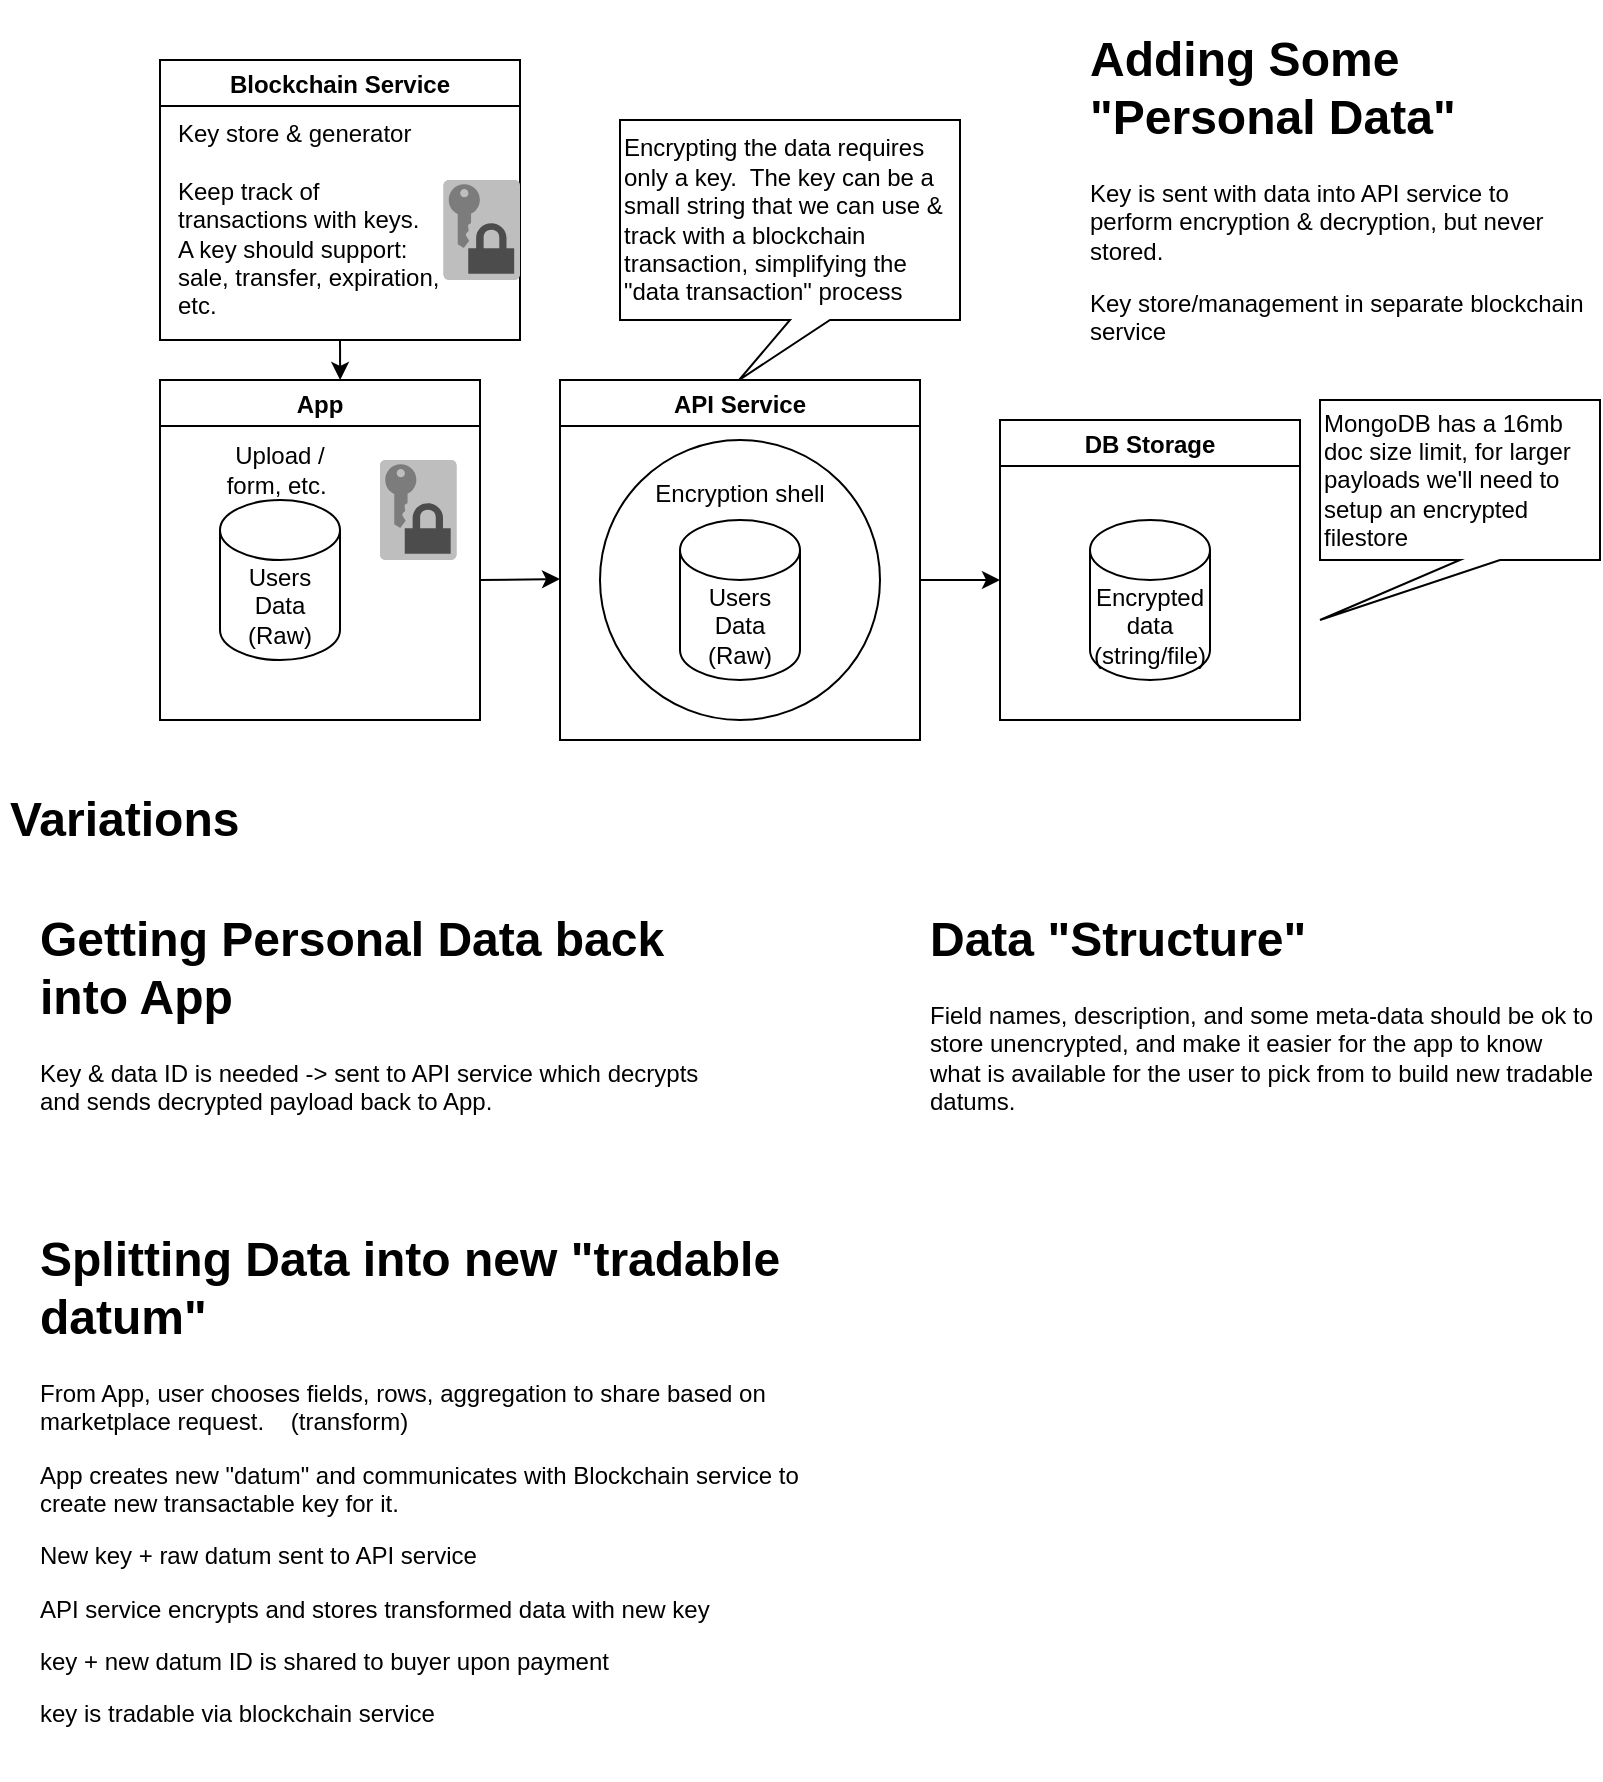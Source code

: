 <mxfile version="20.3.2" type="github">
  <diagram id="OfR1z2HdEINGrl3k-H7I" name="Page-1">
    <mxGraphModel dx="1107" dy="787" grid="1" gridSize="10" guides="1" tooltips="1" connect="1" arrows="1" fold="1" page="1" pageScale="1" pageWidth="850" pageHeight="1100" math="0" shadow="0">
      <root>
        <mxCell id="0" />
        <mxCell id="1" parent="0" />
        <mxCell id="JGA2fAvb3s3VT_MG2sKA-1" value="Users Data (Raw)" style="shape=cylinder3;whiteSpace=wrap;html=1;boundedLbl=1;backgroundOutline=1;size=15;" vertex="1" parent="1">
          <mxGeometry x="130" y="250" width="60" height="80" as="geometry" />
        </mxCell>
        <mxCell id="JGA2fAvb3s3VT_MG2sKA-2" value="" style="endArrow=classic;html=1;rounded=0;" edge="1" parent="1">
          <mxGeometry width="50" height="50" relative="1" as="geometry">
            <mxPoint x="260" y="290" as="sourcePoint" />
            <mxPoint x="300" y="289.5" as="targetPoint" />
          </mxGeometry>
        </mxCell>
        <mxCell id="JGA2fAvb3s3VT_MG2sKA-5" value="Encrypting the data requires only a key.&amp;nbsp; The key can be a small string that we can use &amp;amp; track with a blockchain transaction, simplifying the &quot;data transaction&quot; process" style="shape=callout;whiteSpace=wrap;html=1;perimeter=calloutPerimeter;position2=0.35;align=left;" vertex="1" parent="1">
          <mxGeometry x="330" y="60" width="170" height="130" as="geometry" />
        </mxCell>
        <mxCell id="JGA2fAvb3s3VT_MG2sKA-6" value="" style="endArrow=classic;html=1;rounded=0;" edge="1" parent="1">
          <mxGeometry width="50" height="50" relative="1" as="geometry">
            <mxPoint x="480" y="290" as="sourcePoint" />
            <mxPoint x="520" y="290" as="targetPoint" />
          </mxGeometry>
        </mxCell>
        <mxCell id="JGA2fAvb3s3VT_MG2sKA-10" value="DB Storage" style="swimlane;" vertex="1" parent="1">
          <mxGeometry x="520" y="210" width="150" height="150" as="geometry">
            <mxRectangle x="545" y="210" width="150" height="30" as="alternateBounds" />
          </mxGeometry>
        </mxCell>
        <mxCell id="JGA2fAvb3s3VT_MG2sKA-7" value="Encrypted data (string/file)" style="shape=cylinder3;whiteSpace=wrap;html=1;boundedLbl=1;backgroundOutline=1;size=15;" vertex="1" parent="JGA2fAvb3s3VT_MG2sKA-10">
          <mxGeometry x="45" y="50" width="60" height="80" as="geometry" />
        </mxCell>
        <mxCell id="JGA2fAvb3s3VT_MG2sKA-13" value="&lt;h1&gt;Variations&lt;/h1&gt;" style="text;html=1;strokeColor=none;fillColor=none;spacing=5;spacingTop=-20;whiteSpace=wrap;overflow=hidden;rounded=0;" vertex="1" parent="1">
          <mxGeometry x="20" y="390" width="190" height="70" as="geometry" />
        </mxCell>
        <mxCell id="JGA2fAvb3s3VT_MG2sKA-23" value="App" style="swimlane;startSize=23;" vertex="1" parent="1">
          <mxGeometry x="100" y="190" width="160" height="170" as="geometry" />
        </mxCell>
        <mxCell id="JGA2fAvb3s3VT_MG2sKA-9" value="" style="outlineConnect=0;dashed=0;verticalLabelPosition=bottom;verticalAlign=top;align=center;html=1;shape=mxgraph.aws3.data_encryption_key;fillColor=#7D7C7C;gradientColor=none;" vertex="1" parent="JGA2fAvb3s3VT_MG2sKA-23">
          <mxGeometry x="110" y="40" width="38.25" height="50" as="geometry" />
        </mxCell>
        <mxCell id="JGA2fAvb3s3VT_MG2sKA-25" value="Upload / form, etc.&amp;nbsp;" style="text;html=1;strokeColor=none;fillColor=none;align=center;verticalAlign=middle;whiteSpace=wrap;rounded=0;" vertex="1" parent="JGA2fAvb3s3VT_MG2sKA-23">
          <mxGeometry x="30" y="30" width="60" height="30" as="geometry" />
        </mxCell>
        <mxCell id="JGA2fAvb3s3VT_MG2sKA-31" value="API Service" style="swimlane;startSize=23;" vertex="1" parent="1">
          <mxGeometry x="300" y="190" width="180" height="180" as="geometry">
            <mxRectangle x="545" y="210" width="150" height="30" as="alternateBounds" />
          </mxGeometry>
        </mxCell>
        <mxCell id="JGA2fAvb3s3VT_MG2sKA-3" value="Encryption shell&lt;br&gt;&lt;br&gt;&lt;br&gt;&lt;br&gt;&lt;br&gt;&lt;br&gt;&lt;br&gt;" style="ellipse;whiteSpace=wrap;html=1;aspect=fixed;" vertex="1" parent="JGA2fAvb3s3VT_MG2sKA-31">
          <mxGeometry x="20" y="30" width="140" height="140" as="geometry" />
        </mxCell>
        <mxCell id="JGA2fAvb3s3VT_MG2sKA-4" value="Users Data (Raw)" style="shape=cylinder3;whiteSpace=wrap;html=1;boundedLbl=1;backgroundOutline=1;size=15;" vertex="1" parent="JGA2fAvb3s3VT_MG2sKA-31">
          <mxGeometry x="60" y="70" width="60" height="80" as="geometry" />
        </mxCell>
        <mxCell id="JGA2fAvb3s3VT_MG2sKA-34" value="&lt;h1&gt;Adding Some &quot;Personal Data&quot;&amp;nbsp;&lt;/h1&gt;&lt;p&gt;Key is sent with data into API service to perform encryption &amp;amp; decryption, but never stored.&lt;/p&gt;&lt;p&gt;Key store/management in separate blockchain service&lt;/p&gt;" style="text;html=1;strokeColor=none;fillColor=none;spacing=5;spacingTop=-20;whiteSpace=wrap;overflow=hidden;rounded=0;" vertex="1" parent="1">
          <mxGeometry x="560" y="10" width="260" height="180" as="geometry" />
        </mxCell>
        <mxCell id="JGA2fAvb3s3VT_MG2sKA-35" value="&lt;h1&gt;Getting Personal Data back into App&amp;nbsp;&lt;/h1&gt;&lt;p&gt;Key &amp;amp; data ID is needed -&amp;gt; sent to API service which decrypts and sends decrypted payload back to App.&amp;nbsp;&lt;/p&gt;&lt;p&gt;&lt;br&gt;&lt;/p&gt;" style="text;html=1;strokeColor=none;fillColor=none;spacing=5;spacingTop=-20;whiteSpace=wrap;overflow=hidden;rounded=0;" vertex="1" parent="1">
          <mxGeometry x="35" y="450" width="345" height="150" as="geometry" />
        </mxCell>
        <mxCell id="JGA2fAvb3s3VT_MG2sKA-36" value="&lt;h1&gt;Splitting Data into new &quot;tradable datum&quot;&amp;nbsp;&lt;/h1&gt;&lt;p&gt;From App, user chooses fields, rows, aggregation to share based on marketplace request.&amp;nbsp; &amp;nbsp; (transform)&lt;/p&gt;&lt;p&gt;App creates new &quot;datum&quot; and communicates with Blockchain service to create new transactable key for it.&lt;/p&gt;&lt;p&gt;New key + raw datum sent to API service&lt;/p&gt;&lt;p&gt;API service encrypts and stores transformed data with new key&lt;/p&gt;&lt;p&gt;key + new datum ID is shared to buyer upon payment&lt;/p&gt;&lt;p&gt;key is tradable via blockchain service&lt;/p&gt;" style="text;html=1;strokeColor=none;fillColor=none;spacing=5;spacingTop=-20;whiteSpace=wrap;overflow=hidden;rounded=0;" vertex="1" parent="1">
          <mxGeometry x="35" y="610" width="395" height="280" as="geometry" />
        </mxCell>
        <mxCell id="JGA2fAvb3s3VT_MG2sKA-37" value="Blockchain Service" style="swimlane;startSize=23;" vertex="1" parent="1">
          <mxGeometry x="100" y="30" width="180" height="140" as="geometry">
            <mxRectangle x="545" y="210" width="150" height="30" as="alternateBounds" />
          </mxGeometry>
        </mxCell>
        <mxCell id="JGA2fAvb3s3VT_MG2sKA-41" value="" style="outlineConnect=0;dashed=0;verticalLabelPosition=bottom;verticalAlign=top;align=center;html=1;shape=mxgraph.aws3.data_encryption_key;fillColor=#7D7C7C;gradientColor=none;" vertex="1" parent="JGA2fAvb3s3VT_MG2sKA-37">
          <mxGeometry x="141.75" y="60" width="38.25" height="50" as="geometry" />
        </mxCell>
        <mxCell id="JGA2fAvb3s3VT_MG2sKA-42" value="Key store &amp;amp; generator&lt;br&gt;&lt;br&gt;Keep track of transactions with keys.&amp;nbsp; A key should support: sale, transfer, expiration, etc." style="text;html=1;strokeColor=none;fillColor=none;align=left;verticalAlign=middle;whiteSpace=wrap;rounded=0;" vertex="1" parent="JGA2fAvb3s3VT_MG2sKA-37">
          <mxGeometry x="6.75" y="40" width="135" height="80" as="geometry" />
        </mxCell>
        <mxCell id="JGA2fAvb3s3VT_MG2sKA-40" value="&lt;h1&gt;Data &quot;Structure&quot;&amp;nbsp;&lt;/h1&gt;&lt;p&gt;Field names, description, and some meta-data should be ok to store unencrypted, and make it easier for the app to know what is available for the user to pick from to build new tradable datums.&lt;/p&gt;" style="text;html=1;strokeColor=none;fillColor=none;spacing=5;spacingTop=-20;whiteSpace=wrap;overflow=hidden;rounded=0;" vertex="1" parent="1">
          <mxGeometry x="480" y="450" width="340" height="150" as="geometry" />
        </mxCell>
        <mxCell id="JGA2fAvb3s3VT_MG2sKA-43" value="" style="endArrow=classic;html=1;rounded=0;entryX=0.563;entryY=0;entryDx=0;entryDy=0;entryPerimeter=0;exitX=0.5;exitY=1;exitDx=0;exitDy=0;" edge="1" parent="1" source="JGA2fAvb3s3VT_MG2sKA-37" target="JGA2fAvb3s3VT_MG2sKA-23">
          <mxGeometry width="50" height="50" relative="1" as="geometry">
            <mxPoint x="190" y="170" as="sourcePoint" />
            <mxPoint x="185" y="180" as="targetPoint" />
          </mxGeometry>
        </mxCell>
        <mxCell id="JGA2fAvb3s3VT_MG2sKA-45" value="MongoDB has a 16mb doc size limit, for larger payloads we&#39;ll need to setup an encrypted filestore&amp;nbsp;" style="shape=callout;whiteSpace=wrap;html=1;perimeter=calloutPerimeter;align=left;position2=0;" vertex="1" parent="1">
          <mxGeometry x="680" y="200" width="140" height="110" as="geometry" />
        </mxCell>
      </root>
    </mxGraphModel>
  </diagram>
</mxfile>
